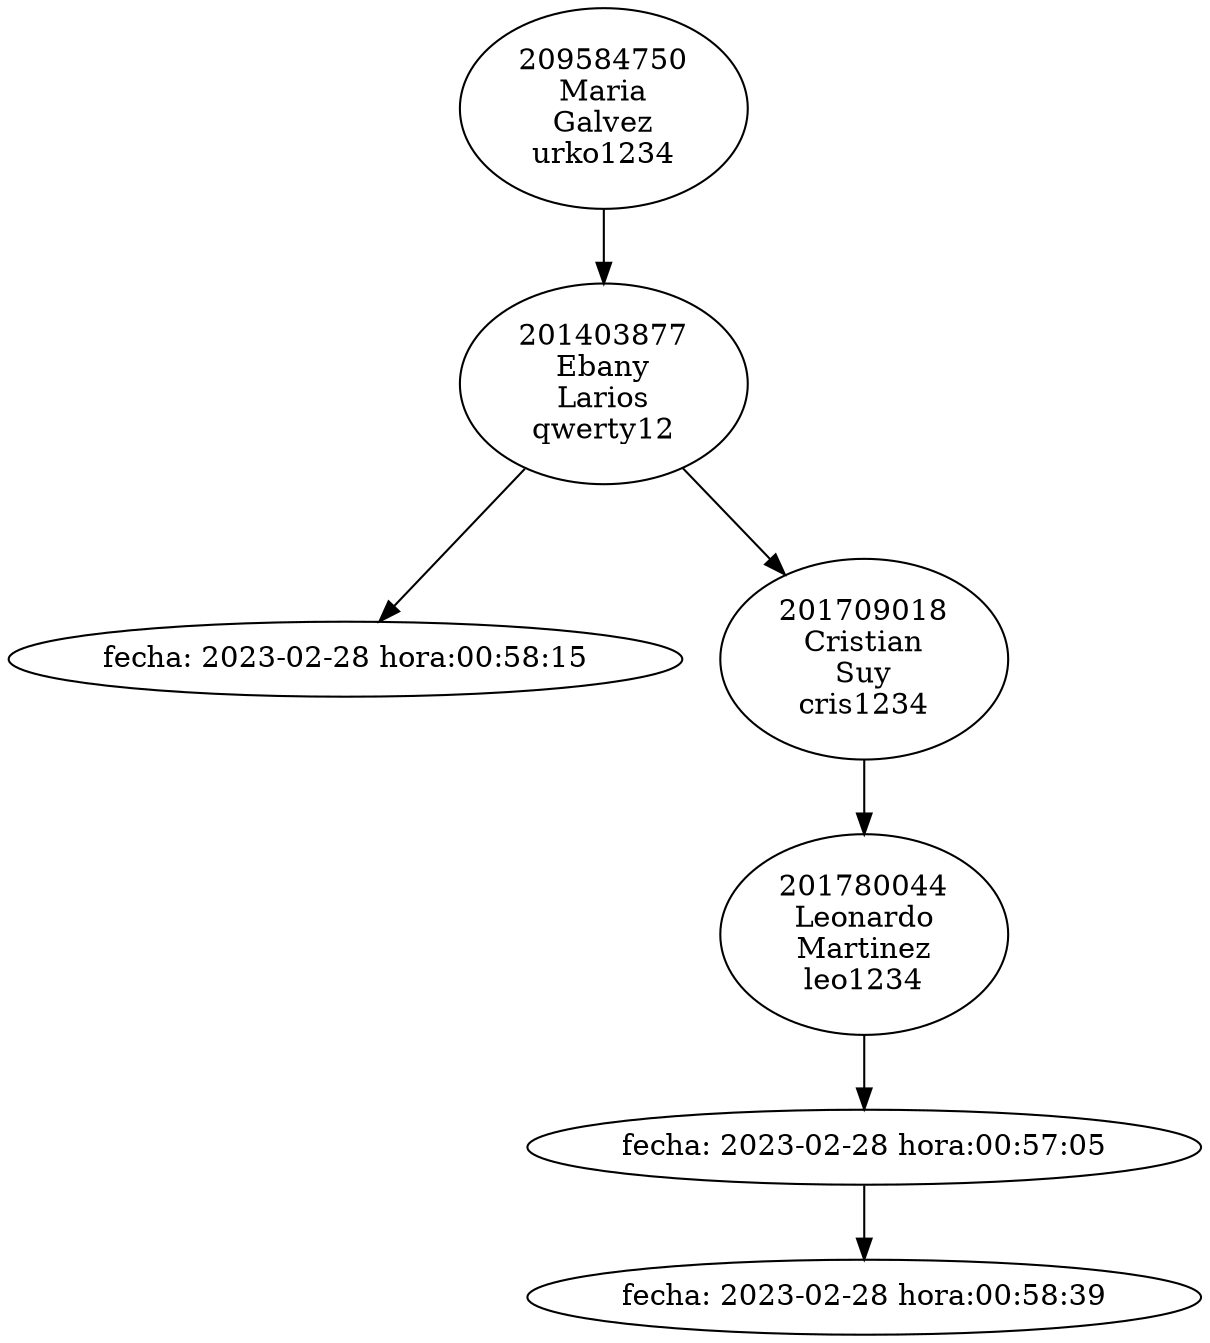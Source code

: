 digraph G {
node209584750[label="209584750
Maria
Galvez
urko1234"];
node209584750->node201403877;
node201403877[label="201403877
Ebany
Larios
qwerty12"];
node0[label="fecha: 2023-02-28 hora:00:58:15"];
node201403877->node0;
node201403877->node201709018;
node201709018[label="201709018
Cristian
Suy
cris1234"];
node201709018->node201780044;
node201780044[label="201780044
Leonardo
Martinez
leo1234"];
node1[label="fecha: 2023-02-28 hora:00:57:05"];
node201780044->node1;
node2[label="fecha: 2023-02-28 hora:00:58:39"];
node1->node2;
}